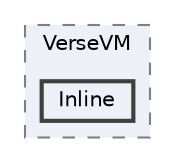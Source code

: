 digraph "Inline"
{
 // INTERACTIVE_SVG=YES
 // LATEX_PDF_SIZE
  bgcolor="transparent";
  edge [fontname=Helvetica,fontsize=10,labelfontname=Helvetica,labelfontsize=10];
  node [fontname=Helvetica,fontsize=10,shape=box,height=0.2,width=0.4];
  compound=true
  subgraph clusterdir_b0a5315e47d3716090c522661b81312c {
    graph [ bgcolor="#edf0f7", pencolor="grey50", label="VerseVM", fontname=Helvetica,fontsize=10 style="filled,dashed", URL="dir_b0a5315e47d3716090c522661b81312c.html",tooltip=""]
  dir_d13f2919274beccb73f839cfd4165005 [label="Inline", fillcolor="#edf0f7", color="grey25", style="filled,bold", URL="dir_d13f2919274beccb73f839cfd4165005.html",tooltip=""];
  }
}
